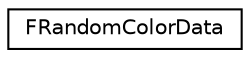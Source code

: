 digraph "Graphical Class Hierarchy"
{
  edge [fontname="Helvetica",fontsize="10",labelfontname="Helvetica",labelfontsize="10"];
  node [fontname="Helvetica",fontsize="10",shape=record];
  rankdir="LR";
  Node1 [label="FRandomColorData",height=0.2,width=0.4,color="black", fillcolor="white", style="filled",URL="$struct_f_random_color_data.html"];
}

